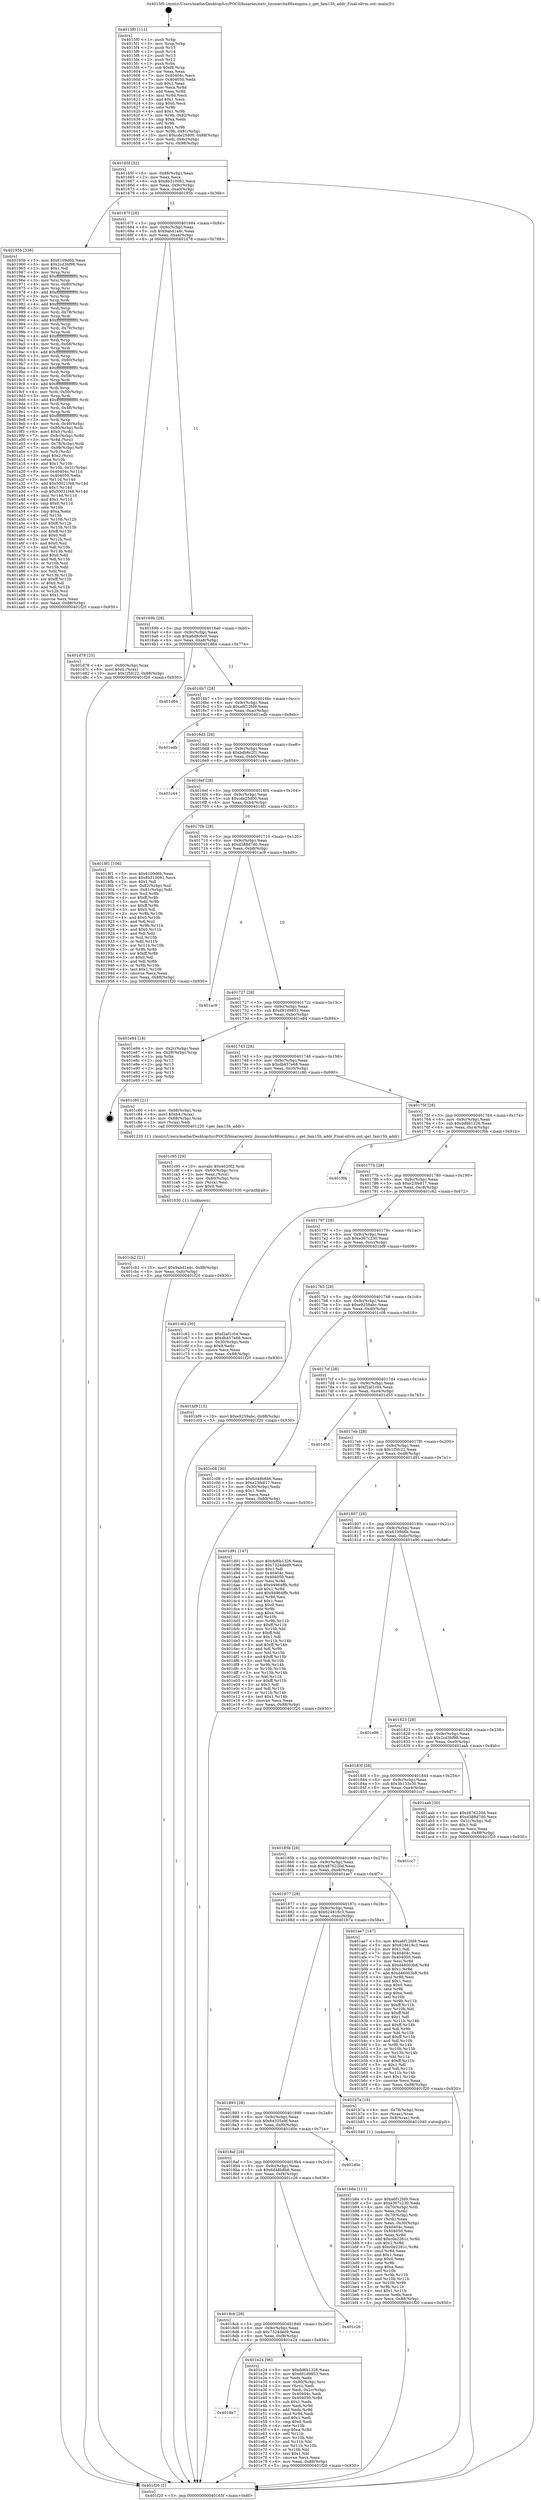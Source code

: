 digraph "0x4015f0" {
  label = "0x4015f0 (/mnt/c/Users/mathe/Desktop/tcc/POCII/binaries/extr_linuxarchx86xenpmu.c_get_fam15h_addr_Final-ollvm.out::main(0))"
  labelloc = "t"
  node[shape=record]

  Entry [label="",width=0.3,height=0.3,shape=circle,fillcolor=black,style=filled]
  "0x40165f" [label="{
     0x40165f [32]\l
     | [instrs]\l
     &nbsp;&nbsp;0x40165f \<+6\>: mov -0x88(%rbp),%eax\l
     &nbsp;&nbsp;0x401665 \<+2\>: mov %eax,%ecx\l
     &nbsp;&nbsp;0x401667 \<+6\>: sub $0x8b310081,%ecx\l
     &nbsp;&nbsp;0x40166d \<+6\>: mov %eax,-0x9c(%rbp)\l
     &nbsp;&nbsp;0x401673 \<+6\>: mov %ecx,-0xa0(%rbp)\l
     &nbsp;&nbsp;0x401679 \<+6\>: je 000000000040195b \<main+0x36b\>\l
  }"]
  "0x40195b" [label="{
     0x40195b [336]\l
     | [instrs]\l
     &nbsp;&nbsp;0x40195b \<+5\>: mov $0x6109d6b,%eax\l
     &nbsp;&nbsp;0x401960 \<+5\>: mov $0x2cd3bf98,%ecx\l
     &nbsp;&nbsp;0x401965 \<+2\>: mov $0x1,%dl\l
     &nbsp;&nbsp;0x401967 \<+3\>: mov %rsp,%rsi\l
     &nbsp;&nbsp;0x40196a \<+4\>: add $0xfffffffffffffff0,%rsi\l
     &nbsp;&nbsp;0x40196e \<+3\>: mov %rsi,%rsp\l
     &nbsp;&nbsp;0x401971 \<+4\>: mov %rsi,-0x80(%rbp)\l
     &nbsp;&nbsp;0x401975 \<+3\>: mov %rsp,%rsi\l
     &nbsp;&nbsp;0x401978 \<+4\>: add $0xfffffffffffffff0,%rsi\l
     &nbsp;&nbsp;0x40197c \<+3\>: mov %rsi,%rsp\l
     &nbsp;&nbsp;0x40197f \<+3\>: mov %rsp,%rdi\l
     &nbsp;&nbsp;0x401982 \<+4\>: add $0xfffffffffffffff0,%rdi\l
     &nbsp;&nbsp;0x401986 \<+3\>: mov %rdi,%rsp\l
     &nbsp;&nbsp;0x401989 \<+4\>: mov %rdi,-0x78(%rbp)\l
     &nbsp;&nbsp;0x40198d \<+3\>: mov %rsp,%rdi\l
     &nbsp;&nbsp;0x401990 \<+4\>: add $0xfffffffffffffff0,%rdi\l
     &nbsp;&nbsp;0x401994 \<+3\>: mov %rdi,%rsp\l
     &nbsp;&nbsp;0x401997 \<+4\>: mov %rdi,-0x70(%rbp)\l
     &nbsp;&nbsp;0x40199b \<+3\>: mov %rsp,%rdi\l
     &nbsp;&nbsp;0x40199e \<+4\>: add $0xfffffffffffffff0,%rdi\l
     &nbsp;&nbsp;0x4019a2 \<+3\>: mov %rdi,%rsp\l
     &nbsp;&nbsp;0x4019a5 \<+4\>: mov %rdi,-0x68(%rbp)\l
     &nbsp;&nbsp;0x4019a9 \<+3\>: mov %rsp,%rdi\l
     &nbsp;&nbsp;0x4019ac \<+4\>: add $0xfffffffffffffff0,%rdi\l
     &nbsp;&nbsp;0x4019b0 \<+3\>: mov %rdi,%rsp\l
     &nbsp;&nbsp;0x4019b3 \<+4\>: mov %rdi,-0x60(%rbp)\l
     &nbsp;&nbsp;0x4019b7 \<+3\>: mov %rsp,%rdi\l
     &nbsp;&nbsp;0x4019ba \<+4\>: add $0xfffffffffffffff0,%rdi\l
     &nbsp;&nbsp;0x4019be \<+3\>: mov %rdi,%rsp\l
     &nbsp;&nbsp;0x4019c1 \<+4\>: mov %rdi,-0x58(%rbp)\l
     &nbsp;&nbsp;0x4019c5 \<+3\>: mov %rsp,%rdi\l
     &nbsp;&nbsp;0x4019c8 \<+4\>: add $0xfffffffffffffff0,%rdi\l
     &nbsp;&nbsp;0x4019cc \<+3\>: mov %rdi,%rsp\l
     &nbsp;&nbsp;0x4019cf \<+4\>: mov %rdi,-0x50(%rbp)\l
     &nbsp;&nbsp;0x4019d3 \<+3\>: mov %rsp,%rdi\l
     &nbsp;&nbsp;0x4019d6 \<+4\>: add $0xfffffffffffffff0,%rdi\l
     &nbsp;&nbsp;0x4019da \<+3\>: mov %rdi,%rsp\l
     &nbsp;&nbsp;0x4019dd \<+4\>: mov %rdi,-0x48(%rbp)\l
     &nbsp;&nbsp;0x4019e1 \<+3\>: mov %rsp,%rdi\l
     &nbsp;&nbsp;0x4019e4 \<+4\>: add $0xfffffffffffffff0,%rdi\l
     &nbsp;&nbsp;0x4019e8 \<+3\>: mov %rdi,%rsp\l
     &nbsp;&nbsp;0x4019eb \<+4\>: mov %rdi,-0x40(%rbp)\l
     &nbsp;&nbsp;0x4019ef \<+4\>: mov -0x80(%rbp),%rdi\l
     &nbsp;&nbsp;0x4019f3 \<+6\>: movl $0x0,(%rdi)\l
     &nbsp;&nbsp;0x4019f9 \<+7\>: mov -0x8c(%rbp),%r8d\l
     &nbsp;&nbsp;0x401a00 \<+3\>: mov %r8d,(%rsi)\l
     &nbsp;&nbsp;0x401a03 \<+4\>: mov -0x78(%rbp),%rdi\l
     &nbsp;&nbsp;0x401a07 \<+7\>: mov -0x98(%rbp),%r9\l
     &nbsp;&nbsp;0x401a0e \<+3\>: mov %r9,(%rdi)\l
     &nbsp;&nbsp;0x401a11 \<+3\>: cmpl $0x2,(%rsi)\l
     &nbsp;&nbsp;0x401a14 \<+4\>: setne %r10b\l
     &nbsp;&nbsp;0x401a18 \<+4\>: and $0x1,%r10b\l
     &nbsp;&nbsp;0x401a1c \<+4\>: mov %r10b,-0x31(%rbp)\l
     &nbsp;&nbsp;0x401a20 \<+8\>: mov 0x40404c,%r11d\l
     &nbsp;&nbsp;0x401a28 \<+7\>: mov 0x404050,%ebx\l
     &nbsp;&nbsp;0x401a2f \<+3\>: mov %r11d,%r14d\l
     &nbsp;&nbsp;0x401a32 \<+7\>: add $0x50021f48,%r14d\l
     &nbsp;&nbsp;0x401a39 \<+4\>: sub $0x1,%r14d\l
     &nbsp;&nbsp;0x401a3d \<+7\>: sub $0x50021f48,%r14d\l
     &nbsp;&nbsp;0x401a44 \<+4\>: imul %r14d,%r11d\l
     &nbsp;&nbsp;0x401a48 \<+4\>: and $0x1,%r11d\l
     &nbsp;&nbsp;0x401a4c \<+4\>: cmp $0x0,%r11d\l
     &nbsp;&nbsp;0x401a50 \<+4\>: sete %r10b\l
     &nbsp;&nbsp;0x401a54 \<+3\>: cmp $0xa,%ebx\l
     &nbsp;&nbsp;0x401a57 \<+4\>: setl %r15b\l
     &nbsp;&nbsp;0x401a5b \<+3\>: mov %r10b,%r12b\l
     &nbsp;&nbsp;0x401a5e \<+4\>: xor $0xff,%r12b\l
     &nbsp;&nbsp;0x401a62 \<+3\>: mov %r15b,%r13b\l
     &nbsp;&nbsp;0x401a65 \<+4\>: xor $0xff,%r13b\l
     &nbsp;&nbsp;0x401a69 \<+3\>: xor $0x0,%dl\l
     &nbsp;&nbsp;0x401a6c \<+3\>: mov %r12b,%sil\l
     &nbsp;&nbsp;0x401a6f \<+4\>: and $0x0,%sil\l
     &nbsp;&nbsp;0x401a73 \<+3\>: and %dl,%r10b\l
     &nbsp;&nbsp;0x401a76 \<+3\>: mov %r13b,%dil\l
     &nbsp;&nbsp;0x401a79 \<+4\>: and $0x0,%dil\l
     &nbsp;&nbsp;0x401a7d \<+3\>: and %dl,%r15b\l
     &nbsp;&nbsp;0x401a80 \<+3\>: or %r10b,%sil\l
     &nbsp;&nbsp;0x401a83 \<+3\>: or %r15b,%dil\l
     &nbsp;&nbsp;0x401a86 \<+3\>: xor %dil,%sil\l
     &nbsp;&nbsp;0x401a89 \<+3\>: or %r13b,%r12b\l
     &nbsp;&nbsp;0x401a8c \<+4\>: xor $0xff,%r12b\l
     &nbsp;&nbsp;0x401a90 \<+3\>: or $0x0,%dl\l
     &nbsp;&nbsp;0x401a93 \<+3\>: and %dl,%r12b\l
     &nbsp;&nbsp;0x401a96 \<+3\>: or %r12b,%sil\l
     &nbsp;&nbsp;0x401a99 \<+4\>: test $0x1,%sil\l
     &nbsp;&nbsp;0x401a9d \<+3\>: cmovne %ecx,%eax\l
     &nbsp;&nbsp;0x401aa0 \<+6\>: mov %eax,-0x88(%rbp)\l
     &nbsp;&nbsp;0x401aa6 \<+5\>: jmp 0000000000401f20 \<main+0x930\>\l
  }"]
  "0x40167f" [label="{
     0x40167f [28]\l
     | [instrs]\l
     &nbsp;&nbsp;0x40167f \<+5\>: jmp 0000000000401684 \<main+0x94\>\l
     &nbsp;&nbsp;0x401684 \<+6\>: mov -0x9c(%rbp),%eax\l
     &nbsp;&nbsp;0x40168a \<+5\>: sub $0x9abd1a4c,%eax\l
     &nbsp;&nbsp;0x40168f \<+6\>: mov %eax,-0xa4(%rbp)\l
     &nbsp;&nbsp;0x401695 \<+6\>: je 0000000000401d78 \<main+0x788\>\l
  }"]
  Exit [label="",width=0.3,height=0.3,shape=circle,fillcolor=black,style=filled,peripheries=2]
  "0x401d78" [label="{
     0x401d78 [25]\l
     | [instrs]\l
     &nbsp;&nbsp;0x401d78 \<+4\>: mov -0x80(%rbp),%rax\l
     &nbsp;&nbsp;0x401d7c \<+6\>: movl $0x0,(%rax)\l
     &nbsp;&nbsp;0x401d82 \<+10\>: movl $0x1f5fc22,-0x88(%rbp)\l
     &nbsp;&nbsp;0x401d8c \<+5\>: jmp 0000000000401f20 \<main+0x930\>\l
  }"]
  "0x40169b" [label="{
     0x40169b [28]\l
     | [instrs]\l
     &nbsp;&nbsp;0x40169b \<+5\>: jmp 00000000004016a0 \<main+0xb0\>\l
     &nbsp;&nbsp;0x4016a0 \<+6\>: mov -0x9c(%rbp),%eax\l
     &nbsp;&nbsp;0x4016a6 \<+5\>: sub $0xa6d8c6c0,%eax\l
     &nbsp;&nbsp;0x4016ab \<+6\>: mov %eax,-0xa8(%rbp)\l
     &nbsp;&nbsp;0x4016b1 \<+6\>: je 0000000000401d64 \<main+0x774\>\l
  }"]
  "0x4018e7" [label="{
     0x4018e7\l
  }", style=dashed]
  "0x401d64" [label="{
     0x401d64\l
  }", style=dashed]
  "0x4016b7" [label="{
     0x4016b7 [28]\l
     | [instrs]\l
     &nbsp;&nbsp;0x4016b7 \<+5\>: jmp 00000000004016bc \<main+0xcc\>\l
     &nbsp;&nbsp;0x4016bc \<+6\>: mov -0x9c(%rbp),%eax\l
     &nbsp;&nbsp;0x4016c2 \<+5\>: sub $0xa6f12fd9,%eax\l
     &nbsp;&nbsp;0x4016c7 \<+6\>: mov %eax,-0xac(%rbp)\l
     &nbsp;&nbsp;0x4016cd \<+6\>: je 0000000000401edb \<main+0x8eb\>\l
  }"]
  "0x401e24" [label="{
     0x401e24 [96]\l
     | [instrs]\l
     &nbsp;&nbsp;0x401e24 \<+5\>: mov $0xdd6b1326,%eax\l
     &nbsp;&nbsp;0x401e29 \<+5\>: mov $0xd91d9853,%ecx\l
     &nbsp;&nbsp;0x401e2e \<+2\>: xor %edx,%edx\l
     &nbsp;&nbsp;0x401e30 \<+4\>: mov -0x80(%rbp),%rsi\l
     &nbsp;&nbsp;0x401e34 \<+2\>: mov (%rsi),%edi\l
     &nbsp;&nbsp;0x401e36 \<+3\>: mov %edi,-0x2c(%rbp)\l
     &nbsp;&nbsp;0x401e39 \<+7\>: mov 0x40404c,%edi\l
     &nbsp;&nbsp;0x401e40 \<+8\>: mov 0x404050,%r8d\l
     &nbsp;&nbsp;0x401e48 \<+3\>: sub $0x1,%edx\l
     &nbsp;&nbsp;0x401e4b \<+3\>: mov %edi,%r9d\l
     &nbsp;&nbsp;0x401e4e \<+3\>: add %edx,%r9d\l
     &nbsp;&nbsp;0x401e51 \<+4\>: imul %r9d,%edi\l
     &nbsp;&nbsp;0x401e55 \<+3\>: and $0x1,%edi\l
     &nbsp;&nbsp;0x401e58 \<+3\>: cmp $0x0,%edi\l
     &nbsp;&nbsp;0x401e5b \<+4\>: sete %r10b\l
     &nbsp;&nbsp;0x401e5f \<+4\>: cmp $0xa,%r8d\l
     &nbsp;&nbsp;0x401e63 \<+4\>: setl %r11b\l
     &nbsp;&nbsp;0x401e67 \<+3\>: mov %r10b,%bl\l
     &nbsp;&nbsp;0x401e6a \<+3\>: and %r11b,%bl\l
     &nbsp;&nbsp;0x401e6d \<+3\>: xor %r11b,%r10b\l
     &nbsp;&nbsp;0x401e70 \<+3\>: or %r10b,%bl\l
     &nbsp;&nbsp;0x401e73 \<+3\>: test $0x1,%bl\l
     &nbsp;&nbsp;0x401e76 \<+3\>: cmovne %ecx,%eax\l
     &nbsp;&nbsp;0x401e79 \<+6\>: mov %eax,-0x88(%rbp)\l
     &nbsp;&nbsp;0x401e7f \<+5\>: jmp 0000000000401f20 \<main+0x930\>\l
  }"]
  "0x401edb" [label="{
     0x401edb\l
  }", style=dashed]
  "0x4016d3" [label="{
     0x4016d3 [28]\l
     | [instrs]\l
     &nbsp;&nbsp;0x4016d3 \<+5\>: jmp 00000000004016d8 \<main+0xe8\>\l
     &nbsp;&nbsp;0x4016d8 \<+6\>: mov -0x9c(%rbp),%eax\l
     &nbsp;&nbsp;0x4016de \<+5\>: sub $0xbdb6c2f1,%eax\l
     &nbsp;&nbsp;0x4016e3 \<+6\>: mov %eax,-0xb0(%rbp)\l
     &nbsp;&nbsp;0x4016e9 \<+6\>: je 0000000000401c44 \<main+0x654\>\l
  }"]
  "0x4018cb" [label="{
     0x4018cb [28]\l
     | [instrs]\l
     &nbsp;&nbsp;0x4018cb \<+5\>: jmp 00000000004018d0 \<main+0x2e0\>\l
     &nbsp;&nbsp;0x4018d0 \<+6\>: mov -0x9c(%rbp),%eax\l
     &nbsp;&nbsp;0x4018d6 \<+5\>: sub $0x7324ded9,%eax\l
     &nbsp;&nbsp;0x4018db \<+6\>: mov %eax,-0xf8(%rbp)\l
     &nbsp;&nbsp;0x4018e1 \<+6\>: je 0000000000401e24 \<main+0x834\>\l
  }"]
  "0x401c44" [label="{
     0x401c44\l
  }", style=dashed]
  "0x4016ef" [label="{
     0x4016ef [28]\l
     | [instrs]\l
     &nbsp;&nbsp;0x4016ef \<+5\>: jmp 00000000004016f4 \<main+0x104\>\l
     &nbsp;&nbsp;0x4016f4 \<+6\>: mov -0x9c(%rbp),%eax\l
     &nbsp;&nbsp;0x4016fa \<+5\>: sub $0xcde25d00,%eax\l
     &nbsp;&nbsp;0x4016ff \<+6\>: mov %eax,-0xb4(%rbp)\l
     &nbsp;&nbsp;0x401705 \<+6\>: je 00000000004018f1 \<main+0x301\>\l
  }"]
  "0x401c26" [label="{
     0x401c26\l
  }", style=dashed]
  "0x4018f1" [label="{
     0x4018f1 [106]\l
     | [instrs]\l
     &nbsp;&nbsp;0x4018f1 \<+5\>: mov $0x6109d6b,%eax\l
     &nbsp;&nbsp;0x4018f6 \<+5\>: mov $0x8b310081,%ecx\l
     &nbsp;&nbsp;0x4018fb \<+2\>: mov $0x1,%dl\l
     &nbsp;&nbsp;0x4018fd \<+7\>: mov -0x82(%rbp),%sil\l
     &nbsp;&nbsp;0x401904 \<+7\>: mov -0x81(%rbp),%dil\l
     &nbsp;&nbsp;0x40190b \<+3\>: mov %sil,%r8b\l
     &nbsp;&nbsp;0x40190e \<+4\>: xor $0xff,%r8b\l
     &nbsp;&nbsp;0x401912 \<+3\>: mov %dil,%r9b\l
     &nbsp;&nbsp;0x401915 \<+4\>: xor $0xff,%r9b\l
     &nbsp;&nbsp;0x401919 \<+3\>: xor $0x0,%dl\l
     &nbsp;&nbsp;0x40191c \<+3\>: mov %r8b,%r10b\l
     &nbsp;&nbsp;0x40191f \<+4\>: and $0x0,%r10b\l
     &nbsp;&nbsp;0x401923 \<+3\>: and %dl,%sil\l
     &nbsp;&nbsp;0x401926 \<+3\>: mov %r9b,%r11b\l
     &nbsp;&nbsp;0x401929 \<+4\>: and $0x0,%r11b\l
     &nbsp;&nbsp;0x40192d \<+3\>: and %dl,%dil\l
     &nbsp;&nbsp;0x401930 \<+3\>: or %sil,%r10b\l
     &nbsp;&nbsp;0x401933 \<+3\>: or %dil,%r11b\l
     &nbsp;&nbsp;0x401936 \<+3\>: xor %r11b,%r10b\l
     &nbsp;&nbsp;0x401939 \<+3\>: or %r9b,%r8b\l
     &nbsp;&nbsp;0x40193c \<+4\>: xor $0xff,%r8b\l
     &nbsp;&nbsp;0x401940 \<+3\>: or $0x0,%dl\l
     &nbsp;&nbsp;0x401943 \<+3\>: and %dl,%r8b\l
     &nbsp;&nbsp;0x401946 \<+3\>: or %r8b,%r10b\l
     &nbsp;&nbsp;0x401949 \<+4\>: test $0x1,%r10b\l
     &nbsp;&nbsp;0x40194d \<+3\>: cmovne %ecx,%eax\l
     &nbsp;&nbsp;0x401950 \<+6\>: mov %eax,-0x88(%rbp)\l
     &nbsp;&nbsp;0x401956 \<+5\>: jmp 0000000000401f20 \<main+0x930\>\l
  }"]
  "0x40170b" [label="{
     0x40170b [28]\l
     | [instrs]\l
     &nbsp;&nbsp;0x40170b \<+5\>: jmp 0000000000401710 \<main+0x120\>\l
     &nbsp;&nbsp;0x401710 \<+6\>: mov -0x9c(%rbp),%eax\l
     &nbsp;&nbsp;0x401716 \<+5\>: sub $0xd388d7d0,%eax\l
     &nbsp;&nbsp;0x40171b \<+6\>: mov %eax,-0xb8(%rbp)\l
     &nbsp;&nbsp;0x401721 \<+6\>: je 0000000000401ac9 \<main+0x4d9\>\l
  }"]
  "0x401f20" [label="{
     0x401f20 [5]\l
     | [instrs]\l
     &nbsp;&nbsp;0x401f20 \<+5\>: jmp 000000000040165f \<main+0x6f\>\l
  }"]
  "0x4015f0" [label="{
     0x4015f0 [111]\l
     | [instrs]\l
     &nbsp;&nbsp;0x4015f0 \<+1\>: push %rbp\l
     &nbsp;&nbsp;0x4015f1 \<+3\>: mov %rsp,%rbp\l
     &nbsp;&nbsp;0x4015f4 \<+2\>: push %r15\l
     &nbsp;&nbsp;0x4015f6 \<+2\>: push %r14\l
     &nbsp;&nbsp;0x4015f8 \<+2\>: push %r13\l
     &nbsp;&nbsp;0x4015fa \<+2\>: push %r12\l
     &nbsp;&nbsp;0x4015fc \<+1\>: push %rbx\l
     &nbsp;&nbsp;0x4015fd \<+7\>: sub $0xf8,%rsp\l
     &nbsp;&nbsp;0x401604 \<+2\>: xor %eax,%eax\l
     &nbsp;&nbsp;0x401606 \<+7\>: mov 0x40404c,%ecx\l
     &nbsp;&nbsp;0x40160d \<+7\>: mov 0x404050,%edx\l
     &nbsp;&nbsp;0x401614 \<+3\>: sub $0x1,%eax\l
     &nbsp;&nbsp;0x401617 \<+3\>: mov %ecx,%r8d\l
     &nbsp;&nbsp;0x40161a \<+3\>: add %eax,%r8d\l
     &nbsp;&nbsp;0x40161d \<+4\>: imul %r8d,%ecx\l
     &nbsp;&nbsp;0x401621 \<+3\>: and $0x1,%ecx\l
     &nbsp;&nbsp;0x401624 \<+3\>: cmp $0x0,%ecx\l
     &nbsp;&nbsp;0x401627 \<+4\>: sete %r9b\l
     &nbsp;&nbsp;0x40162b \<+4\>: and $0x1,%r9b\l
     &nbsp;&nbsp;0x40162f \<+7\>: mov %r9b,-0x82(%rbp)\l
     &nbsp;&nbsp;0x401636 \<+3\>: cmp $0xa,%edx\l
     &nbsp;&nbsp;0x401639 \<+4\>: setl %r9b\l
     &nbsp;&nbsp;0x40163d \<+4\>: and $0x1,%r9b\l
     &nbsp;&nbsp;0x401641 \<+7\>: mov %r9b,-0x81(%rbp)\l
     &nbsp;&nbsp;0x401648 \<+10\>: movl $0xcde25d00,-0x88(%rbp)\l
     &nbsp;&nbsp;0x401652 \<+6\>: mov %edi,-0x8c(%rbp)\l
     &nbsp;&nbsp;0x401658 \<+7\>: mov %rsi,-0x98(%rbp)\l
  }"]
  "0x4018af" [label="{
     0x4018af [28]\l
     | [instrs]\l
     &nbsp;&nbsp;0x4018af \<+5\>: jmp 00000000004018b4 \<main+0x2c4\>\l
     &nbsp;&nbsp;0x4018b4 \<+6\>: mov -0x9c(%rbp),%eax\l
     &nbsp;&nbsp;0x4018ba \<+5\>: sub $0x6d48b8b6,%eax\l
     &nbsp;&nbsp;0x4018bf \<+6\>: mov %eax,-0xf4(%rbp)\l
     &nbsp;&nbsp;0x4018c5 \<+6\>: je 0000000000401c26 \<main+0x636\>\l
  }"]
  "0x401d0e" [label="{
     0x401d0e\l
  }", style=dashed]
  "0x401ac9" [label="{
     0x401ac9\l
  }", style=dashed]
  "0x401727" [label="{
     0x401727 [28]\l
     | [instrs]\l
     &nbsp;&nbsp;0x401727 \<+5\>: jmp 000000000040172c \<main+0x13c\>\l
     &nbsp;&nbsp;0x40172c \<+6\>: mov -0x9c(%rbp),%eax\l
     &nbsp;&nbsp;0x401732 \<+5\>: sub $0xd91d9853,%eax\l
     &nbsp;&nbsp;0x401737 \<+6\>: mov %eax,-0xbc(%rbp)\l
     &nbsp;&nbsp;0x40173d \<+6\>: je 0000000000401e84 \<main+0x894\>\l
  }"]
  "0x401cb2" [label="{
     0x401cb2 [21]\l
     | [instrs]\l
     &nbsp;&nbsp;0x401cb2 \<+10\>: movl $0x9abd1a4c,-0x88(%rbp)\l
     &nbsp;&nbsp;0x401cbc \<+6\>: mov %eax,-0xfc(%rbp)\l
     &nbsp;&nbsp;0x401cc2 \<+5\>: jmp 0000000000401f20 \<main+0x930\>\l
  }"]
  "0x401e84" [label="{
     0x401e84 [18]\l
     | [instrs]\l
     &nbsp;&nbsp;0x401e84 \<+3\>: mov -0x2c(%rbp),%eax\l
     &nbsp;&nbsp;0x401e87 \<+4\>: lea -0x28(%rbp),%rsp\l
     &nbsp;&nbsp;0x401e8b \<+1\>: pop %rbx\l
     &nbsp;&nbsp;0x401e8c \<+2\>: pop %r12\l
     &nbsp;&nbsp;0x401e8e \<+2\>: pop %r13\l
     &nbsp;&nbsp;0x401e90 \<+2\>: pop %r14\l
     &nbsp;&nbsp;0x401e92 \<+2\>: pop %r15\l
     &nbsp;&nbsp;0x401e94 \<+1\>: pop %rbp\l
     &nbsp;&nbsp;0x401e95 \<+1\>: ret\l
  }"]
  "0x401743" [label="{
     0x401743 [28]\l
     | [instrs]\l
     &nbsp;&nbsp;0x401743 \<+5\>: jmp 0000000000401748 \<main+0x158\>\l
     &nbsp;&nbsp;0x401748 \<+6\>: mov -0x9c(%rbp),%eax\l
     &nbsp;&nbsp;0x40174e \<+5\>: sub $0xdb457e68,%eax\l
     &nbsp;&nbsp;0x401753 \<+6\>: mov %eax,-0xc0(%rbp)\l
     &nbsp;&nbsp;0x401759 \<+6\>: je 0000000000401c80 \<main+0x690\>\l
  }"]
  "0x401c95" [label="{
     0x401c95 [29]\l
     | [instrs]\l
     &nbsp;&nbsp;0x401c95 \<+10\>: movabs $0x4020f2,%rdi\l
     &nbsp;&nbsp;0x401c9f \<+4\>: mov -0x60(%rbp),%rcx\l
     &nbsp;&nbsp;0x401ca3 \<+2\>: mov %eax,(%rcx)\l
     &nbsp;&nbsp;0x401ca5 \<+4\>: mov -0x60(%rbp),%rcx\l
     &nbsp;&nbsp;0x401ca9 \<+2\>: mov (%rcx),%esi\l
     &nbsp;&nbsp;0x401cab \<+2\>: mov $0x0,%al\l
     &nbsp;&nbsp;0x401cad \<+5\>: call 0000000000401030 \<printf@plt\>\l
     | [calls]\l
     &nbsp;&nbsp;0x401030 \{1\} (unknown)\l
  }"]
  "0x401c80" [label="{
     0x401c80 [21]\l
     | [instrs]\l
     &nbsp;&nbsp;0x401c80 \<+4\>: mov -0x68(%rbp),%rax\l
     &nbsp;&nbsp;0x401c84 \<+6\>: movl $0x64,(%rax)\l
     &nbsp;&nbsp;0x401c8a \<+4\>: mov -0x68(%rbp),%rax\l
     &nbsp;&nbsp;0x401c8e \<+2\>: mov (%rax),%edi\l
     &nbsp;&nbsp;0x401c90 \<+5\>: call 0000000000401220 \<get_fam15h_addr\>\l
     | [calls]\l
     &nbsp;&nbsp;0x401220 \{1\} (/mnt/c/Users/mathe/Desktop/tcc/POCII/binaries/extr_linuxarchx86xenpmu.c_get_fam15h_addr_Final-ollvm.out::get_fam15h_addr)\l
  }"]
  "0x40175f" [label="{
     0x40175f [28]\l
     | [instrs]\l
     &nbsp;&nbsp;0x40175f \<+5\>: jmp 0000000000401764 \<main+0x174\>\l
     &nbsp;&nbsp;0x401764 \<+6\>: mov -0x9c(%rbp),%eax\l
     &nbsp;&nbsp;0x40176a \<+5\>: sub $0xdd6b1326,%eax\l
     &nbsp;&nbsp;0x40176f \<+6\>: mov %eax,-0xc4(%rbp)\l
     &nbsp;&nbsp;0x401775 \<+6\>: je 0000000000401f0b \<main+0x91b\>\l
  }"]
  "0x401b8a" [label="{
     0x401b8a [111]\l
     | [instrs]\l
     &nbsp;&nbsp;0x401b8a \<+5\>: mov $0xa6f12fd9,%ecx\l
     &nbsp;&nbsp;0x401b8f \<+5\>: mov $0xe367c230,%edx\l
     &nbsp;&nbsp;0x401b94 \<+4\>: mov -0x70(%rbp),%rdi\l
     &nbsp;&nbsp;0x401b98 \<+2\>: mov %eax,(%rdi)\l
     &nbsp;&nbsp;0x401b9a \<+4\>: mov -0x70(%rbp),%rdi\l
     &nbsp;&nbsp;0x401b9e \<+2\>: mov (%rdi),%eax\l
     &nbsp;&nbsp;0x401ba0 \<+3\>: mov %eax,-0x30(%rbp)\l
     &nbsp;&nbsp;0x401ba3 \<+7\>: mov 0x40404c,%eax\l
     &nbsp;&nbsp;0x401baa \<+7\>: mov 0x404050,%esi\l
     &nbsp;&nbsp;0x401bb1 \<+3\>: mov %eax,%r8d\l
     &nbsp;&nbsp;0x401bb4 \<+7\>: add $0xc0e2261c,%r8d\l
     &nbsp;&nbsp;0x401bbb \<+4\>: sub $0x1,%r8d\l
     &nbsp;&nbsp;0x401bbf \<+7\>: sub $0xc0e2261c,%r8d\l
     &nbsp;&nbsp;0x401bc6 \<+4\>: imul %r8d,%eax\l
     &nbsp;&nbsp;0x401bca \<+3\>: and $0x1,%eax\l
     &nbsp;&nbsp;0x401bcd \<+3\>: cmp $0x0,%eax\l
     &nbsp;&nbsp;0x401bd0 \<+4\>: sete %r9b\l
     &nbsp;&nbsp;0x401bd4 \<+3\>: cmp $0xa,%esi\l
     &nbsp;&nbsp;0x401bd7 \<+4\>: setl %r10b\l
     &nbsp;&nbsp;0x401bdb \<+3\>: mov %r9b,%r11b\l
     &nbsp;&nbsp;0x401bde \<+3\>: and %r10b,%r11b\l
     &nbsp;&nbsp;0x401be1 \<+3\>: xor %r10b,%r9b\l
     &nbsp;&nbsp;0x401be4 \<+3\>: or %r9b,%r11b\l
     &nbsp;&nbsp;0x401be7 \<+4\>: test $0x1,%r11b\l
     &nbsp;&nbsp;0x401beb \<+3\>: cmovne %edx,%ecx\l
     &nbsp;&nbsp;0x401bee \<+6\>: mov %ecx,-0x88(%rbp)\l
     &nbsp;&nbsp;0x401bf4 \<+5\>: jmp 0000000000401f20 \<main+0x930\>\l
  }"]
  "0x401f0b" [label="{
     0x401f0b\l
  }", style=dashed]
  "0x40177b" [label="{
     0x40177b [28]\l
     | [instrs]\l
     &nbsp;&nbsp;0x40177b \<+5\>: jmp 0000000000401780 \<main+0x190\>\l
     &nbsp;&nbsp;0x401780 \<+6\>: mov -0x9c(%rbp),%eax\l
     &nbsp;&nbsp;0x401786 \<+5\>: sub $0xe23fe817,%eax\l
     &nbsp;&nbsp;0x40178b \<+6\>: mov %eax,-0xc8(%rbp)\l
     &nbsp;&nbsp;0x401791 \<+6\>: je 0000000000401c62 \<main+0x672\>\l
  }"]
  "0x401893" [label="{
     0x401893 [28]\l
     | [instrs]\l
     &nbsp;&nbsp;0x401893 \<+5\>: jmp 0000000000401898 \<main+0x2a8\>\l
     &nbsp;&nbsp;0x401898 \<+6\>: mov -0x9c(%rbp),%eax\l
     &nbsp;&nbsp;0x40189e \<+5\>: sub $0x64335a9f,%eax\l
     &nbsp;&nbsp;0x4018a3 \<+6\>: mov %eax,-0xf0(%rbp)\l
     &nbsp;&nbsp;0x4018a9 \<+6\>: je 0000000000401d0e \<main+0x71e\>\l
  }"]
  "0x401c62" [label="{
     0x401c62 [30]\l
     | [instrs]\l
     &nbsp;&nbsp;0x401c62 \<+5\>: mov $0xf2af1c04,%eax\l
     &nbsp;&nbsp;0x401c67 \<+5\>: mov $0xdb457e68,%ecx\l
     &nbsp;&nbsp;0x401c6c \<+3\>: mov -0x30(%rbp),%edx\l
     &nbsp;&nbsp;0x401c6f \<+3\>: cmp $0x0,%edx\l
     &nbsp;&nbsp;0x401c72 \<+3\>: cmove %ecx,%eax\l
     &nbsp;&nbsp;0x401c75 \<+6\>: mov %eax,-0x88(%rbp)\l
     &nbsp;&nbsp;0x401c7b \<+5\>: jmp 0000000000401f20 \<main+0x930\>\l
  }"]
  "0x401797" [label="{
     0x401797 [28]\l
     | [instrs]\l
     &nbsp;&nbsp;0x401797 \<+5\>: jmp 000000000040179c \<main+0x1ac\>\l
     &nbsp;&nbsp;0x40179c \<+6\>: mov -0x9c(%rbp),%eax\l
     &nbsp;&nbsp;0x4017a2 \<+5\>: sub $0xe367c230,%eax\l
     &nbsp;&nbsp;0x4017a7 \<+6\>: mov %eax,-0xcc(%rbp)\l
     &nbsp;&nbsp;0x4017ad \<+6\>: je 0000000000401bf9 \<main+0x609\>\l
  }"]
  "0x401b7a" [label="{
     0x401b7a [16]\l
     | [instrs]\l
     &nbsp;&nbsp;0x401b7a \<+4\>: mov -0x78(%rbp),%rax\l
     &nbsp;&nbsp;0x401b7e \<+3\>: mov (%rax),%rax\l
     &nbsp;&nbsp;0x401b81 \<+4\>: mov 0x8(%rax),%rdi\l
     &nbsp;&nbsp;0x401b85 \<+5\>: call 0000000000401040 \<atoi@plt\>\l
     | [calls]\l
     &nbsp;&nbsp;0x401040 \{1\} (unknown)\l
  }"]
  "0x401bf9" [label="{
     0x401bf9 [15]\l
     | [instrs]\l
     &nbsp;&nbsp;0x401bf9 \<+10\>: movl $0xe9259abc,-0x88(%rbp)\l
     &nbsp;&nbsp;0x401c03 \<+5\>: jmp 0000000000401f20 \<main+0x930\>\l
  }"]
  "0x4017b3" [label="{
     0x4017b3 [28]\l
     | [instrs]\l
     &nbsp;&nbsp;0x4017b3 \<+5\>: jmp 00000000004017b8 \<main+0x1c8\>\l
     &nbsp;&nbsp;0x4017b8 \<+6\>: mov -0x9c(%rbp),%eax\l
     &nbsp;&nbsp;0x4017be \<+5\>: sub $0xe9259abc,%eax\l
     &nbsp;&nbsp;0x4017c3 \<+6\>: mov %eax,-0xd0(%rbp)\l
     &nbsp;&nbsp;0x4017c9 \<+6\>: je 0000000000401c08 \<main+0x618\>\l
  }"]
  "0x401877" [label="{
     0x401877 [28]\l
     | [instrs]\l
     &nbsp;&nbsp;0x401877 \<+5\>: jmp 000000000040187c \<main+0x28c\>\l
     &nbsp;&nbsp;0x40187c \<+6\>: mov -0x9c(%rbp),%eax\l
     &nbsp;&nbsp;0x401882 \<+5\>: sub $0x624618c3,%eax\l
     &nbsp;&nbsp;0x401887 \<+6\>: mov %eax,-0xec(%rbp)\l
     &nbsp;&nbsp;0x40188d \<+6\>: je 0000000000401b7a \<main+0x58a\>\l
  }"]
  "0x401c08" [label="{
     0x401c08 [30]\l
     | [instrs]\l
     &nbsp;&nbsp;0x401c08 \<+5\>: mov $0x6d48b8b6,%eax\l
     &nbsp;&nbsp;0x401c0d \<+5\>: mov $0xe23fe817,%ecx\l
     &nbsp;&nbsp;0x401c12 \<+3\>: mov -0x30(%rbp),%edx\l
     &nbsp;&nbsp;0x401c15 \<+3\>: cmp $0x1,%edx\l
     &nbsp;&nbsp;0x401c18 \<+3\>: cmovl %ecx,%eax\l
     &nbsp;&nbsp;0x401c1b \<+6\>: mov %eax,-0x88(%rbp)\l
     &nbsp;&nbsp;0x401c21 \<+5\>: jmp 0000000000401f20 \<main+0x930\>\l
  }"]
  "0x4017cf" [label="{
     0x4017cf [28]\l
     | [instrs]\l
     &nbsp;&nbsp;0x4017cf \<+5\>: jmp 00000000004017d4 \<main+0x1e4\>\l
     &nbsp;&nbsp;0x4017d4 \<+6\>: mov -0x9c(%rbp),%eax\l
     &nbsp;&nbsp;0x4017da \<+5\>: sub $0xf2af1c04,%eax\l
     &nbsp;&nbsp;0x4017df \<+6\>: mov %eax,-0xd4(%rbp)\l
     &nbsp;&nbsp;0x4017e5 \<+6\>: je 0000000000401d55 \<main+0x765\>\l
  }"]
  "0x401ae7" [label="{
     0x401ae7 [147]\l
     | [instrs]\l
     &nbsp;&nbsp;0x401ae7 \<+5\>: mov $0xa6f12fd9,%eax\l
     &nbsp;&nbsp;0x401aec \<+5\>: mov $0x624618c3,%ecx\l
     &nbsp;&nbsp;0x401af1 \<+2\>: mov $0x1,%dl\l
     &nbsp;&nbsp;0x401af3 \<+7\>: mov 0x40404c,%esi\l
     &nbsp;&nbsp;0x401afa \<+7\>: mov 0x404050,%edi\l
     &nbsp;&nbsp;0x401b01 \<+3\>: mov %esi,%r8d\l
     &nbsp;&nbsp;0x401b04 \<+7\>: sub $0xd46003b8,%r8d\l
     &nbsp;&nbsp;0x401b0b \<+4\>: sub $0x1,%r8d\l
     &nbsp;&nbsp;0x401b0f \<+7\>: add $0xd46003b8,%r8d\l
     &nbsp;&nbsp;0x401b16 \<+4\>: imul %r8d,%esi\l
     &nbsp;&nbsp;0x401b1a \<+3\>: and $0x1,%esi\l
     &nbsp;&nbsp;0x401b1d \<+3\>: cmp $0x0,%esi\l
     &nbsp;&nbsp;0x401b20 \<+4\>: sete %r9b\l
     &nbsp;&nbsp;0x401b24 \<+3\>: cmp $0xa,%edi\l
     &nbsp;&nbsp;0x401b27 \<+4\>: setl %r10b\l
     &nbsp;&nbsp;0x401b2b \<+3\>: mov %r9b,%r11b\l
     &nbsp;&nbsp;0x401b2e \<+4\>: xor $0xff,%r11b\l
     &nbsp;&nbsp;0x401b32 \<+3\>: mov %r10b,%bl\l
     &nbsp;&nbsp;0x401b35 \<+3\>: xor $0xff,%bl\l
     &nbsp;&nbsp;0x401b38 \<+3\>: xor $0x1,%dl\l
     &nbsp;&nbsp;0x401b3b \<+3\>: mov %r11b,%r14b\l
     &nbsp;&nbsp;0x401b3e \<+4\>: and $0xff,%r14b\l
     &nbsp;&nbsp;0x401b42 \<+3\>: and %dl,%r9b\l
     &nbsp;&nbsp;0x401b45 \<+3\>: mov %bl,%r15b\l
     &nbsp;&nbsp;0x401b48 \<+4\>: and $0xff,%r15b\l
     &nbsp;&nbsp;0x401b4c \<+3\>: and %dl,%r10b\l
     &nbsp;&nbsp;0x401b4f \<+3\>: or %r9b,%r14b\l
     &nbsp;&nbsp;0x401b52 \<+3\>: or %r10b,%r15b\l
     &nbsp;&nbsp;0x401b55 \<+3\>: xor %r15b,%r14b\l
     &nbsp;&nbsp;0x401b58 \<+3\>: or %bl,%r11b\l
     &nbsp;&nbsp;0x401b5b \<+4\>: xor $0xff,%r11b\l
     &nbsp;&nbsp;0x401b5f \<+3\>: or $0x1,%dl\l
     &nbsp;&nbsp;0x401b62 \<+3\>: and %dl,%r11b\l
     &nbsp;&nbsp;0x401b65 \<+3\>: or %r11b,%r14b\l
     &nbsp;&nbsp;0x401b68 \<+4\>: test $0x1,%r14b\l
     &nbsp;&nbsp;0x401b6c \<+3\>: cmovne %ecx,%eax\l
     &nbsp;&nbsp;0x401b6f \<+6\>: mov %eax,-0x88(%rbp)\l
     &nbsp;&nbsp;0x401b75 \<+5\>: jmp 0000000000401f20 \<main+0x930\>\l
  }"]
  "0x401d55" [label="{
     0x401d55\l
  }", style=dashed]
  "0x4017eb" [label="{
     0x4017eb [28]\l
     | [instrs]\l
     &nbsp;&nbsp;0x4017eb \<+5\>: jmp 00000000004017f0 \<main+0x200\>\l
     &nbsp;&nbsp;0x4017f0 \<+6\>: mov -0x9c(%rbp),%eax\l
     &nbsp;&nbsp;0x4017f6 \<+5\>: sub $0x1f5fc22,%eax\l
     &nbsp;&nbsp;0x4017fb \<+6\>: mov %eax,-0xd8(%rbp)\l
     &nbsp;&nbsp;0x401801 \<+6\>: je 0000000000401d91 \<main+0x7a1\>\l
  }"]
  "0x40185b" [label="{
     0x40185b [28]\l
     | [instrs]\l
     &nbsp;&nbsp;0x40185b \<+5\>: jmp 0000000000401860 \<main+0x270\>\l
     &nbsp;&nbsp;0x401860 \<+6\>: mov -0x9c(%rbp),%eax\l
     &nbsp;&nbsp;0x401866 \<+5\>: sub $0x4876220d,%eax\l
     &nbsp;&nbsp;0x40186b \<+6\>: mov %eax,-0xe8(%rbp)\l
     &nbsp;&nbsp;0x401871 \<+6\>: je 0000000000401ae7 \<main+0x4f7\>\l
  }"]
  "0x401d91" [label="{
     0x401d91 [147]\l
     | [instrs]\l
     &nbsp;&nbsp;0x401d91 \<+5\>: mov $0xdd6b1326,%eax\l
     &nbsp;&nbsp;0x401d96 \<+5\>: mov $0x7324ded9,%ecx\l
     &nbsp;&nbsp;0x401d9b \<+2\>: mov $0x1,%dl\l
     &nbsp;&nbsp;0x401d9d \<+7\>: mov 0x40404c,%esi\l
     &nbsp;&nbsp;0x401da4 \<+7\>: mov 0x404050,%edi\l
     &nbsp;&nbsp;0x401dab \<+3\>: mov %esi,%r8d\l
     &nbsp;&nbsp;0x401dae \<+7\>: sub $0x94964ffb,%r8d\l
     &nbsp;&nbsp;0x401db5 \<+4\>: sub $0x1,%r8d\l
     &nbsp;&nbsp;0x401db9 \<+7\>: add $0x94964ffb,%r8d\l
     &nbsp;&nbsp;0x401dc0 \<+4\>: imul %r8d,%esi\l
     &nbsp;&nbsp;0x401dc4 \<+3\>: and $0x1,%esi\l
     &nbsp;&nbsp;0x401dc7 \<+3\>: cmp $0x0,%esi\l
     &nbsp;&nbsp;0x401dca \<+4\>: sete %r9b\l
     &nbsp;&nbsp;0x401dce \<+3\>: cmp $0xa,%edi\l
     &nbsp;&nbsp;0x401dd1 \<+4\>: setl %r10b\l
     &nbsp;&nbsp;0x401dd5 \<+3\>: mov %r9b,%r11b\l
     &nbsp;&nbsp;0x401dd8 \<+4\>: xor $0xff,%r11b\l
     &nbsp;&nbsp;0x401ddc \<+3\>: mov %r10b,%bl\l
     &nbsp;&nbsp;0x401ddf \<+3\>: xor $0xff,%bl\l
     &nbsp;&nbsp;0x401de2 \<+3\>: xor $0x1,%dl\l
     &nbsp;&nbsp;0x401de5 \<+3\>: mov %r11b,%r14b\l
     &nbsp;&nbsp;0x401de8 \<+4\>: and $0xff,%r14b\l
     &nbsp;&nbsp;0x401dec \<+3\>: and %dl,%r9b\l
     &nbsp;&nbsp;0x401def \<+3\>: mov %bl,%r15b\l
     &nbsp;&nbsp;0x401df2 \<+4\>: and $0xff,%r15b\l
     &nbsp;&nbsp;0x401df6 \<+3\>: and %dl,%r10b\l
     &nbsp;&nbsp;0x401df9 \<+3\>: or %r9b,%r14b\l
     &nbsp;&nbsp;0x401dfc \<+3\>: or %r10b,%r15b\l
     &nbsp;&nbsp;0x401dff \<+3\>: xor %r15b,%r14b\l
     &nbsp;&nbsp;0x401e02 \<+3\>: or %bl,%r11b\l
     &nbsp;&nbsp;0x401e05 \<+4\>: xor $0xff,%r11b\l
     &nbsp;&nbsp;0x401e09 \<+3\>: or $0x1,%dl\l
     &nbsp;&nbsp;0x401e0c \<+3\>: and %dl,%r11b\l
     &nbsp;&nbsp;0x401e0f \<+3\>: or %r11b,%r14b\l
     &nbsp;&nbsp;0x401e12 \<+4\>: test $0x1,%r14b\l
     &nbsp;&nbsp;0x401e16 \<+3\>: cmovne %ecx,%eax\l
     &nbsp;&nbsp;0x401e19 \<+6\>: mov %eax,-0x88(%rbp)\l
     &nbsp;&nbsp;0x401e1f \<+5\>: jmp 0000000000401f20 \<main+0x930\>\l
  }"]
  "0x401807" [label="{
     0x401807 [28]\l
     | [instrs]\l
     &nbsp;&nbsp;0x401807 \<+5\>: jmp 000000000040180c \<main+0x21c\>\l
     &nbsp;&nbsp;0x40180c \<+6\>: mov -0x9c(%rbp),%eax\l
     &nbsp;&nbsp;0x401812 \<+5\>: sub $0x6109d6b,%eax\l
     &nbsp;&nbsp;0x401817 \<+6\>: mov %eax,-0xdc(%rbp)\l
     &nbsp;&nbsp;0x40181d \<+6\>: je 0000000000401e96 \<main+0x8a6\>\l
  }"]
  "0x401cc7" [label="{
     0x401cc7\l
  }", style=dashed]
  "0x401e96" [label="{
     0x401e96\l
  }", style=dashed]
  "0x401823" [label="{
     0x401823 [28]\l
     | [instrs]\l
     &nbsp;&nbsp;0x401823 \<+5\>: jmp 0000000000401828 \<main+0x238\>\l
     &nbsp;&nbsp;0x401828 \<+6\>: mov -0x9c(%rbp),%eax\l
     &nbsp;&nbsp;0x40182e \<+5\>: sub $0x2cd3bf98,%eax\l
     &nbsp;&nbsp;0x401833 \<+6\>: mov %eax,-0xe0(%rbp)\l
     &nbsp;&nbsp;0x401839 \<+6\>: je 0000000000401aab \<main+0x4bb\>\l
  }"]
  "0x40183f" [label="{
     0x40183f [28]\l
     | [instrs]\l
     &nbsp;&nbsp;0x40183f \<+5\>: jmp 0000000000401844 \<main+0x254\>\l
     &nbsp;&nbsp;0x401844 \<+6\>: mov -0x9c(%rbp),%eax\l
     &nbsp;&nbsp;0x40184a \<+5\>: sub $0x3b133c30,%eax\l
     &nbsp;&nbsp;0x40184f \<+6\>: mov %eax,-0xe4(%rbp)\l
     &nbsp;&nbsp;0x401855 \<+6\>: je 0000000000401cc7 \<main+0x6d7\>\l
  }"]
  "0x401aab" [label="{
     0x401aab [30]\l
     | [instrs]\l
     &nbsp;&nbsp;0x401aab \<+5\>: mov $0x4876220d,%eax\l
     &nbsp;&nbsp;0x401ab0 \<+5\>: mov $0xd388d7d0,%ecx\l
     &nbsp;&nbsp;0x401ab5 \<+3\>: mov -0x31(%rbp),%dl\l
     &nbsp;&nbsp;0x401ab8 \<+3\>: test $0x1,%dl\l
     &nbsp;&nbsp;0x401abb \<+3\>: cmovne %ecx,%eax\l
     &nbsp;&nbsp;0x401abe \<+6\>: mov %eax,-0x88(%rbp)\l
     &nbsp;&nbsp;0x401ac4 \<+5\>: jmp 0000000000401f20 \<main+0x930\>\l
  }"]
  Entry -> "0x4015f0" [label=" 1"]
  "0x40165f" -> "0x40195b" [label=" 1"]
  "0x40165f" -> "0x40167f" [label=" 12"]
  "0x401e84" -> Exit [label=" 1"]
  "0x40167f" -> "0x401d78" [label=" 1"]
  "0x40167f" -> "0x40169b" [label=" 11"]
  "0x401e24" -> "0x401f20" [label=" 1"]
  "0x40169b" -> "0x401d64" [label=" 0"]
  "0x40169b" -> "0x4016b7" [label=" 11"]
  "0x4018cb" -> "0x4018e7" [label=" 0"]
  "0x4016b7" -> "0x401edb" [label=" 0"]
  "0x4016b7" -> "0x4016d3" [label=" 11"]
  "0x4018cb" -> "0x401e24" [label=" 1"]
  "0x4016d3" -> "0x401c44" [label=" 0"]
  "0x4016d3" -> "0x4016ef" [label=" 11"]
  "0x4018af" -> "0x4018cb" [label=" 1"]
  "0x4016ef" -> "0x4018f1" [label=" 1"]
  "0x4016ef" -> "0x40170b" [label=" 10"]
  "0x4018f1" -> "0x401f20" [label=" 1"]
  "0x4015f0" -> "0x40165f" [label=" 1"]
  "0x401f20" -> "0x40165f" [label=" 12"]
  "0x4018af" -> "0x401c26" [label=" 0"]
  "0x40195b" -> "0x401f20" [label=" 1"]
  "0x401893" -> "0x4018af" [label=" 1"]
  "0x40170b" -> "0x401ac9" [label=" 0"]
  "0x40170b" -> "0x401727" [label=" 10"]
  "0x401893" -> "0x401d0e" [label=" 0"]
  "0x401727" -> "0x401e84" [label=" 1"]
  "0x401727" -> "0x401743" [label=" 9"]
  "0x401d91" -> "0x401f20" [label=" 1"]
  "0x401743" -> "0x401c80" [label=" 1"]
  "0x401743" -> "0x40175f" [label=" 8"]
  "0x401d78" -> "0x401f20" [label=" 1"]
  "0x40175f" -> "0x401f0b" [label=" 0"]
  "0x40175f" -> "0x40177b" [label=" 8"]
  "0x401cb2" -> "0x401f20" [label=" 1"]
  "0x40177b" -> "0x401c62" [label=" 1"]
  "0x40177b" -> "0x401797" [label=" 7"]
  "0x401c95" -> "0x401cb2" [label=" 1"]
  "0x401797" -> "0x401bf9" [label=" 1"]
  "0x401797" -> "0x4017b3" [label=" 6"]
  "0x401c80" -> "0x401c95" [label=" 1"]
  "0x4017b3" -> "0x401c08" [label=" 1"]
  "0x4017b3" -> "0x4017cf" [label=" 5"]
  "0x401c08" -> "0x401f20" [label=" 1"]
  "0x4017cf" -> "0x401d55" [label=" 0"]
  "0x4017cf" -> "0x4017eb" [label=" 5"]
  "0x401bf9" -> "0x401f20" [label=" 1"]
  "0x4017eb" -> "0x401d91" [label=" 1"]
  "0x4017eb" -> "0x401807" [label=" 4"]
  "0x401b7a" -> "0x401b8a" [label=" 1"]
  "0x401807" -> "0x401e96" [label=" 0"]
  "0x401807" -> "0x401823" [label=" 4"]
  "0x401877" -> "0x401893" [label=" 1"]
  "0x401823" -> "0x401aab" [label=" 1"]
  "0x401823" -> "0x40183f" [label=" 3"]
  "0x401aab" -> "0x401f20" [label=" 1"]
  "0x401877" -> "0x401b7a" [label=" 1"]
  "0x40183f" -> "0x401cc7" [label=" 0"]
  "0x40183f" -> "0x40185b" [label=" 3"]
  "0x401b8a" -> "0x401f20" [label=" 1"]
  "0x40185b" -> "0x401ae7" [label=" 1"]
  "0x40185b" -> "0x401877" [label=" 2"]
  "0x401ae7" -> "0x401f20" [label=" 1"]
  "0x401c62" -> "0x401f20" [label=" 1"]
}
